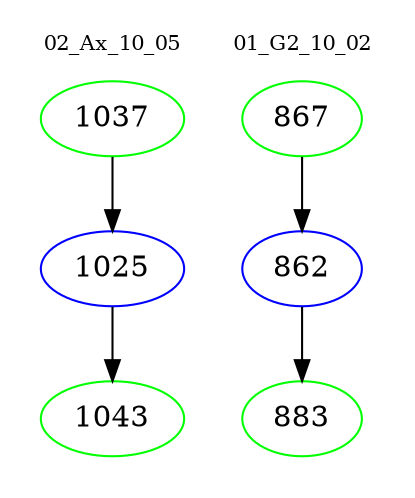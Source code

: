 digraph{
subgraph cluster_0 {
color = white
label = "02_Ax_10_05";
fontsize=10;
T0_1037 [label="1037", color="green"]
T0_1037 -> T0_1025 [color="black"]
T0_1025 [label="1025", color="blue"]
T0_1025 -> T0_1043 [color="black"]
T0_1043 [label="1043", color="green"]
}
subgraph cluster_1 {
color = white
label = "01_G2_10_02";
fontsize=10;
T1_867 [label="867", color="green"]
T1_867 -> T1_862 [color="black"]
T1_862 [label="862", color="blue"]
T1_862 -> T1_883 [color="black"]
T1_883 [label="883", color="green"]
}
}
